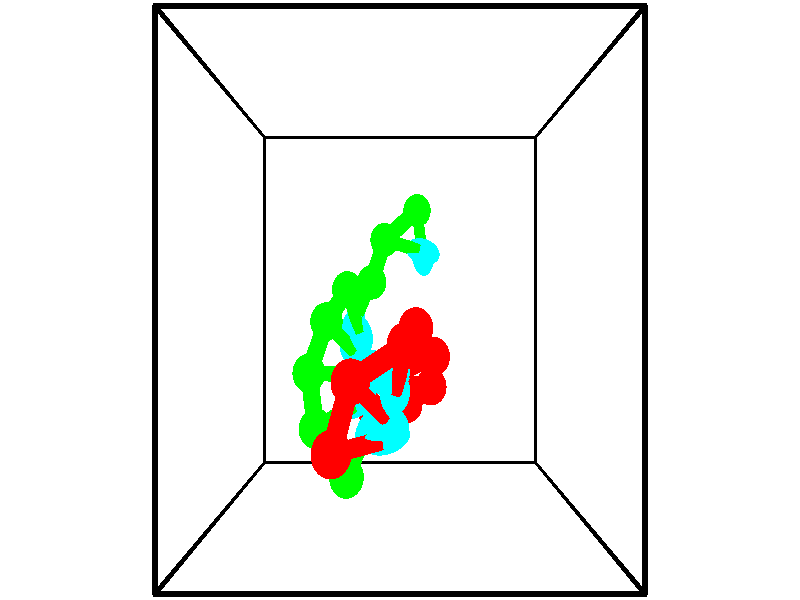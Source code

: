 // switches for output
#declare DRAW_BASES = 1; // possible values are 0, 1; only relevant for DNA ribbons
#declare DRAW_BASES_TYPE = 3; // possible values are 1, 2, 3; only relevant for DNA ribbons
#declare DRAW_FOG = 0; // set to 1 to enable fog

#include "colors.inc"

#include "transforms.inc"
background { rgb <1, 1, 1>}

#default {
   normal{
       ripples 0.25
       frequency 0.20
       turbulence 0.2
       lambda 5
   }
	finish {
		phong 0.1
		phong_size 40.
	}
}

// original window dimensions: 1024x640


// camera settings

camera {
	sky <-0, 1, 0>
	up <-0, 1, 0>
	right 1.6 * <1, 0, 0>
	location <2.5, 2.5, 11.1562>
	look_at <2.5, 2.5, 2.5>
	direction <0, 0, -8.6562>
	angle 67.0682
}


# declare cpy_camera_pos = <2.5, 2.5, 11.1562>;
# if (DRAW_FOG = 1)
fog {
	fog_type 2
	up vnormalize(cpy_camera_pos)
	color rgbt<1,1,1,0.3>
	distance 1e-5
	fog_alt 3e-3
	fog_offset 4
}
# end


// LIGHTS

# declare lum = 6;
global_settings {
	ambient_light rgb lum * <0.05, 0.05, 0.05>
	max_trace_level 15
}# declare cpy_direct_light_amount = 0.25;
light_source
{	1000 * <-1, -1, 1>,
	rgb lum * cpy_direct_light_amount
	parallel
}

light_source
{	1000 * <1, 1, -1>,
	rgb lum * cpy_direct_light_amount
	parallel
}

// strand 0

// nucleotide -1

// particle -1
sphere {
	<1.651325, 0.915096, 3.719909> 0.250000
	pigment { color rgbt <1,0,0,0> }
	no_shadow
}
cylinder {
	<2.040573, 0.994469, 3.673157>,  <2.274122, 1.042092, 3.645105>, 0.100000
	pigment { color rgbt <1,0,0,0> }
	no_shadow
}
cylinder {
	<2.040573, 0.994469, 3.673157>,  <1.651325, 0.915096, 3.719909>, 0.100000
	pigment { color rgbt <1,0,0,0> }
	no_shadow
}

// particle -1
sphere {
	<2.040573, 0.994469, 3.673157> 0.100000
	pigment { color rgbt <1,0,0,0> }
	no_shadow
}
sphere {
	0, 1
	scale<0.080000,0.200000,0.300000>
	matrix <-0.203611, 0.504172, -0.839258,
		-0.107608, 0.840497, 0.531023,
		0.973120, 0.198433, -0.116882,
		2.332509, 1.053998, 3.638092>
	pigment { color rgbt <0,1,1,0> }
	no_shadow
}
cylinder {
	<1.866385, 1.628658, 3.460872>,  <1.651325, 0.915096, 3.719909>, 0.130000
	pigment { color rgbt <1,0,0,0> }
	no_shadow
}

// nucleotide -1

// particle -1
sphere {
	<1.866385, 1.628658, 3.460872> 0.250000
	pigment { color rgbt <1,0,0,0> }
	no_shadow
}
cylinder {
	<2.151688, 1.372459, 3.347008>,  <2.322869, 1.218740, 3.278689>, 0.100000
	pigment { color rgbt <1,0,0,0> }
	no_shadow
}
cylinder {
	<2.151688, 1.372459, 3.347008>,  <1.866385, 1.628658, 3.460872>, 0.100000
	pigment { color rgbt <1,0,0,0> }
	no_shadow
}

// particle -1
sphere {
	<2.151688, 1.372459, 3.347008> 0.100000
	pigment { color rgbt <1,0,0,0> }
	no_shadow
}
sphere {
	0, 1
	scale<0.080000,0.200000,0.300000>
	matrix <0.028830, 0.432599, -0.901125,
		0.700310, 0.634526, 0.327020,
		0.713256, -0.640495, -0.284660,
		2.365664, 1.180311, 3.261610>
	pigment { color rgbt <0,1,1,0> }
	no_shadow
}
cylinder {
	<2.576173, 2.013294, 3.277034>,  <1.866385, 1.628658, 3.460872>, 0.130000
	pigment { color rgbt <1,0,0,0> }
	no_shadow
}

// nucleotide -1

// particle -1
sphere {
	<2.576173, 2.013294, 3.277034> 0.250000
	pigment { color rgbt <1,0,0,0> }
	no_shadow
}
cylinder {
	<2.494484, 1.673256, 3.082867>,  <2.445471, 1.469233, 2.966367>, 0.100000
	pigment { color rgbt <1,0,0,0> }
	no_shadow
}
cylinder {
	<2.494484, 1.673256, 3.082867>,  <2.576173, 2.013294, 3.277034>, 0.100000
	pigment { color rgbt <1,0,0,0> }
	no_shadow
}

// particle -1
sphere {
	<2.494484, 1.673256, 3.082867> 0.100000
	pigment { color rgbt <1,0,0,0> }
	no_shadow
}
sphere {
	0, 1
	scale<0.080000,0.200000,0.300000>
	matrix <-0.067977, 0.506986, -0.859270,
		0.976562, -0.142484, -0.161325,
		-0.204221, -0.850096, -0.485417,
		2.433218, 1.418227, 2.937242>
	pigment { color rgbt <0,1,1,0> }
	no_shadow
}
cylinder {
	<2.725630, 2.164202, 2.516408>,  <2.576173, 2.013294, 3.277034>, 0.130000
	pigment { color rgbt <1,0,0,0> }
	no_shadow
}

// nucleotide -1

// particle -1
sphere {
	<2.725630, 2.164202, 2.516408> 0.250000
	pigment { color rgbt <1,0,0,0> }
	no_shadow
}
cylinder {
	<2.552986, 1.804045, 2.494476>,  <2.449400, 1.587950, 2.481318>, 0.100000
	pigment { color rgbt <1,0,0,0> }
	no_shadow
}
cylinder {
	<2.552986, 1.804045, 2.494476>,  <2.725630, 2.164202, 2.516408>, 0.100000
	pigment { color rgbt <1,0,0,0> }
	no_shadow
}

// particle -1
sphere {
	<2.552986, 1.804045, 2.494476> 0.100000
	pigment { color rgbt <1,0,0,0> }
	no_shadow
}
sphere {
	0, 1
	scale<0.080000,0.200000,0.300000>
	matrix <-0.275014, 0.189231, -0.942634,
		0.859116, -0.391771, -0.329295,
		-0.431609, -0.900393, -0.054829,
		2.423503, 1.533927, 2.478028>
	pigment { color rgbt <0,1,1,0> }
	no_shadow
}
cylinder {
	<3.013584, 1.779886, 1.914079>,  <2.725630, 2.164202, 2.516408>, 0.130000
	pigment { color rgbt <1,0,0,0> }
	no_shadow
}

// nucleotide -1

// particle -1
sphere {
	<3.013584, 1.779886, 1.914079> 0.250000
	pigment { color rgbt <1,0,0,0> }
	no_shadow
}
cylinder {
	<2.651497, 1.624763, 1.983578>,  <2.434245, 1.531690, 2.025277>, 0.100000
	pigment { color rgbt <1,0,0,0> }
	no_shadow
}
cylinder {
	<2.651497, 1.624763, 1.983578>,  <3.013584, 1.779886, 1.914079>, 0.100000
	pigment { color rgbt <1,0,0,0> }
	no_shadow
}

// particle -1
sphere {
	<2.651497, 1.624763, 1.983578> 0.100000
	pigment { color rgbt <1,0,0,0> }
	no_shadow
}
sphere {
	0, 1
	scale<0.080000,0.200000,0.300000>
	matrix <-0.244957, 0.142094, -0.959065,
		0.347244, -0.910722, -0.223622,
		-0.905217, -0.387807, 0.173747,
		2.379931, 1.508422, 2.035702>
	pigment { color rgbt <0,1,1,0> }
	no_shadow
}
cylinder {
	<3.000678, 1.333802, 1.410848>,  <3.013584, 1.779886, 1.914079>, 0.130000
	pigment { color rgbt <1,0,0,0> }
	no_shadow
}

// nucleotide -1

// particle -1
sphere {
	<3.000678, 1.333802, 1.410848> 0.250000
	pigment { color rgbt <1,0,0,0> }
	no_shadow
}
cylinder {
	<2.620979, 1.406883, 1.513260>,  <2.393160, 1.450732, 1.574707>, 0.100000
	pigment { color rgbt <1,0,0,0> }
	no_shadow
}
cylinder {
	<2.620979, 1.406883, 1.513260>,  <3.000678, 1.333802, 1.410848>, 0.100000
	pigment { color rgbt <1,0,0,0> }
	no_shadow
}

// particle -1
sphere {
	<2.620979, 1.406883, 1.513260> 0.100000
	pigment { color rgbt <1,0,0,0> }
	no_shadow
}
sphere {
	0, 1
	scale<0.080000,0.200000,0.300000>
	matrix <-0.204829, 0.258665, -0.944001,
		-0.238698, -0.948531, -0.208114,
		-0.949247, 0.182703, 0.256030,
		2.336205, 1.461694, 1.590069>
	pigment { color rgbt <0,1,1,0> }
	no_shadow
}
cylinder {
	<2.632590, 0.996771, 0.800381>,  <3.000678, 1.333802, 1.410848>, 0.130000
	pigment { color rgbt <1,0,0,0> }
	no_shadow
}

// nucleotide -1

// particle -1
sphere {
	<2.632590, 0.996771, 0.800381> 0.250000
	pigment { color rgbt <1,0,0,0> }
	no_shadow
}
cylinder {
	<2.362740, 1.227087, 0.985138>,  <2.200829, 1.365277, 1.095992>, 0.100000
	pigment { color rgbt <1,0,0,0> }
	no_shadow
}
cylinder {
	<2.362740, 1.227087, 0.985138>,  <2.632590, 0.996771, 0.800381>, 0.100000
	pigment { color rgbt <1,0,0,0> }
	no_shadow
}

// particle -1
sphere {
	<2.362740, 1.227087, 0.985138> 0.100000
	pigment { color rgbt <1,0,0,0> }
	no_shadow
}
sphere {
	0, 1
	scale<0.080000,0.200000,0.300000>
	matrix <-0.285382, 0.373632, -0.882585,
		-0.680762, -0.727230, -0.087742,
		-0.674626, 0.575791, 0.461893,
		2.160352, 1.399824, 1.123706>
	pigment { color rgbt <0,1,1,0> }
	no_shadow
}
cylinder {
	<2.009990, 0.873633, 0.517138>,  <2.632590, 0.996771, 0.800381>, 0.130000
	pigment { color rgbt <1,0,0,0> }
	no_shadow
}

// nucleotide -1

// particle -1
sphere {
	<2.009990, 0.873633, 0.517138> 0.250000
	pigment { color rgbt <1,0,0,0> }
	no_shadow
}
cylinder {
	<2.019951, 1.240665, 0.675846>,  <2.025928, 1.460885, 0.771071>, 0.100000
	pigment { color rgbt <1,0,0,0> }
	no_shadow
}
cylinder {
	<2.019951, 1.240665, 0.675846>,  <2.009990, 0.873633, 0.517138>, 0.100000
	pigment { color rgbt <1,0,0,0> }
	no_shadow
}

// particle -1
sphere {
	<2.019951, 1.240665, 0.675846> 0.100000
	pigment { color rgbt <1,0,0,0> }
	no_shadow
}
sphere {
	0, 1
	scale<0.080000,0.200000,0.300000>
	matrix <-0.243324, 0.390521, -0.887855,
		-0.969625, -0.074434, 0.232994,
		0.024902, 0.917580, 0.396771,
		2.027422, 1.515939, 0.794877>
	pigment { color rgbt <0,1,1,0> }
	no_shadow
}
// strand 1

// nucleotide -1

// particle -1
sphere {
	<2.809510, 3.857638, 0.143097> 0.250000
	pigment { color rgbt <0,1,0,0> }
	no_shadow
}
cylinder {
	<2.870865, 3.464050, 0.106701>,  <2.907677, 3.227898, 0.084863>, 0.100000
	pigment { color rgbt <0,1,0,0> }
	no_shadow
}
cylinder {
	<2.870865, 3.464050, 0.106701>,  <2.809510, 3.857638, 0.143097>, 0.100000
	pigment { color rgbt <0,1,0,0> }
	no_shadow
}

// particle -1
sphere {
	<2.870865, 3.464050, 0.106701> 0.100000
	pigment { color rgbt <0,1,0,0> }
	no_shadow
}
sphere {
	0, 1
	scale<0.080000,0.200000,0.300000>
	matrix <0.179356, -0.062828, 0.981776,
		-0.971753, -0.166910, 0.166844,
		0.153386, -0.983968, -0.090990,
		2.916881, 3.168860, 0.079404>
	pigment { color rgbt <0,1,1,0> }
	no_shadow
}
cylinder {
	<2.226706, 3.385631, 0.480480>,  <2.809510, 3.857638, 0.143097>, 0.130000
	pigment { color rgbt <0,1,0,0> }
	no_shadow
}

// nucleotide -1

// particle -1
sphere {
	<2.226706, 3.385631, 0.480480> 0.250000
	pigment { color rgbt <0,1,0,0> }
	no_shadow
}
cylinder {
	<2.614334, 3.287106, 0.486576>,  <2.846911, 3.227990, 0.490234>, 0.100000
	pigment { color rgbt <0,1,0,0> }
	no_shadow
}
cylinder {
	<2.614334, 3.287106, 0.486576>,  <2.226706, 3.385631, 0.480480>, 0.100000
	pigment { color rgbt <0,1,0,0> }
	no_shadow
}

// particle -1
sphere {
	<2.614334, 3.287106, 0.486576> 0.100000
	pigment { color rgbt <0,1,0,0> }
	no_shadow
}
sphere {
	0, 1
	scale<0.080000,0.200000,0.300000>
	matrix <0.053048, 0.268220, 0.961896,
		-0.241015, -0.931337, 0.272990,
		0.969070, -0.246313, 0.015239,
		2.905055, 3.213212, 0.491148>
	pigment { color rgbt <0,1,1,0> }
	no_shadow
}
cylinder {
	<2.012211, 2.756260, 0.716072>,  <2.226706, 3.385631, 0.480480>, 0.130000
	pigment { color rgbt <0,1,0,0> }
	no_shadow
}

// nucleotide -1

// particle -1
sphere {
	<2.012211, 2.756260, 0.716072> 0.250000
	pigment { color rgbt <0,1,0,0> }
	no_shadow
}
cylinder {
	<1.827530, 2.401741, 0.730545>,  <1.716722, 2.189030, 0.739229>, 0.100000
	pigment { color rgbt <0,1,0,0> }
	no_shadow
}
cylinder {
	<1.827530, 2.401741, 0.730545>,  <2.012211, 2.756260, 0.716072>, 0.100000
	pigment { color rgbt <0,1,0,0> }
	no_shadow
}

// particle -1
sphere {
	<1.827530, 2.401741, 0.730545> 0.100000
	pigment { color rgbt <0,1,0,0> }
	no_shadow
}
sphere {
	0, 1
	scale<0.080000,0.200000,0.300000>
	matrix <0.429868, -0.187880, 0.883128,
		-0.775916, 0.423296, 0.467735,
		-0.461702, -0.886297, 0.036182,
		1.689019, 2.135852, 0.741400>
	pigment { color rgbt <0,1,1,0> }
	no_shadow
}
cylinder {
	<1.642020, 2.642488, 1.301438>,  <2.012211, 2.756260, 0.716072>, 0.130000
	pigment { color rgbt <0,1,0,0> }
	no_shadow
}

// nucleotide -1

// particle -1
sphere {
	<1.642020, 2.642488, 1.301438> 0.250000
	pigment { color rgbt <0,1,0,0> }
	no_shadow
}
cylinder {
	<1.754425, 2.281433, 1.171036>,  <1.821868, 2.064801, 1.092794>, 0.100000
	pigment { color rgbt <0,1,0,0> }
	no_shadow
}
cylinder {
	<1.754425, 2.281433, 1.171036>,  <1.642020, 2.642488, 1.301438>, 0.100000
	pigment { color rgbt <0,1,0,0> }
	no_shadow
}

// particle -1
sphere {
	<1.754425, 2.281433, 1.171036> 0.100000
	pigment { color rgbt <0,1,0,0> }
	no_shadow
}
sphere {
	0, 1
	scale<0.080000,0.200000,0.300000>
	matrix <0.159861, -0.290924, 0.943296,
		-0.946296, -0.317194, 0.062543,
		0.281012, -0.902636, -0.326007,
		1.838729, 2.010642, 1.073234>
	pigment { color rgbt <0,1,1,0> }
	no_shadow
}
cylinder {
	<1.358363, 2.221107, 1.780717>,  <1.642020, 2.642488, 1.301438>, 0.130000
	pigment { color rgbt <0,1,0,0> }
	no_shadow
}

// nucleotide -1

// particle -1
sphere {
	<1.358363, 2.221107, 1.780717> 0.250000
	pigment { color rgbt <0,1,0,0> }
	no_shadow
}
cylinder {
	<1.597717, 1.975197, 1.575199>,  <1.741330, 1.827651, 1.451888>, 0.100000
	pigment { color rgbt <0,1,0,0> }
	no_shadow
}
cylinder {
	<1.597717, 1.975197, 1.575199>,  <1.358363, 2.221107, 1.780717>, 0.100000
	pigment { color rgbt <0,1,0,0> }
	no_shadow
}

// particle -1
sphere {
	<1.597717, 1.975197, 1.575199> 0.100000
	pigment { color rgbt <0,1,0,0> }
	no_shadow
}
sphere {
	0, 1
	scale<0.080000,0.200000,0.300000>
	matrix <0.220045, -0.490515, 0.843193,
		-0.770398, -0.617614, -0.158240,
		0.598387, -0.614775, -0.513795,
		1.777233, 1.790764, 1.421061>
	pigment { color rgbt <0,1,1,0> }
	no_shadow
}
cylinder {
	<1.097183, 1.562718, 1.860367>,  <1.358363, 2.221107, 1.780717>, 0.130000
	pigment { color rgbt <0,1,0,0> }
	no_shadow
}

// nucleotide -1

// particle -1
sphere {
	<1.097183, 1.562718, 1.860367> 0.250000
	pigment { color rgbt <0,1,0,0> }
	no_shadow
}
cylinder {
	<1.489380, 1.543159, 1.784214>,  <1.724698, 1.531425, 1.738522>, 0.100000
	pigment { color rgbt <0,1,0,0> }
	no_shadow
}
cylinder {
	<1.489380, 1.543159, 1.784214>,  <1.097183, 1.562718, 1.860367>, 0.100000
	pigment { color rgbt <0,1,0,0> }
	no_shadow
}

// particle -1
sphere {
	<1.489380, 1.543159, 1.784214> 0.100000
	pigment { color rgbt <0,1,0,0> }
	no_shadow
}
sphere {
	0, 1
	scale<0.080000,0.200000,0.300000>
	matrix <0.121001, -0.613149, 0.780645,
		-0.154902, -0.788452, -0.595271,
		0.980492, -0.048895, -0.190382,
		1.783527, 1.528491, 1.727099>
	pigment { color rgbt <0,1,1,0> }
	no_shadow
}
cylinder {
	<1.244110, 0.904669, 2.167815>,  <1.097183, 1.562718, 1.860367>, 0.130000
	pigment { color rgbt <0,1,0,0> }
	no_shadow
}

// nucleotide -1

// particle -1
sphere {
	<1.244110, 0.904669, 2.167815> 0.250000
	pigment { color rgbt <0,1,0,0> }
	no_shadow
}
cylinder {
	<1.598480, 1.079433, 2.105530>,  <1.811102, 1.184292, 2.068159>, 0.100000
	pigment { color rgbt <0,1,0,0> }
	no_shadow
}
cylinder {
	<1.598480, 1.079433, 2.105530>,  <1.244110, 0.904669, 2.167815>, 0.100000
	pigment { color rgbt <0,1,0,0> }
	no_shadow
}

// particle -1
sphere {
	<1.598480, 1.079433, 2.105530> 0.100000
	pigment { color rgbt <0,1,0,0> }
	no_shadow
}
sphere {
	0, 1
	scale<0.080000,0.200000,0.300000>
	matrix <0.323155, -0.340590, 0.882932,
		0.332728, -0.832531, -0.442927,
		0.885924, 0.436911, -0.155713,
		1.864258, 1.210507, 2.058816>
	pigment { color rgbt <0,1,1,0> }
	no_shadow
}
cylinder {
	<1.723651, 0.354740, 2.395552>,  <1.244110, 0.904669, 2.167815>, 0.130000
	pigment { color rgbt <0,1,0,0> }
	no_shadow
}

// nucleotide -1

// particle -1
sphere {
	<1.723651, 0.354740, 2.395552> 0.250000
	pigment { color rgbt <0,1,0,0> }
	no_shadow
}
cylinder {
	<1.918945, 0.701046, 2.439510>,  <2.036122, 0.908830, 2.465885>, 0.100000
	pigment { color rgbt <0,1,0,0> }
	no_shadow
}
cylinder {
	<1.918945, 0.701046, 2.439510>,  <1.723651, 0.354740, 2.395552>, 0.100000
	pigment { color rgbt <0,1,0,0> }
	no_shadow
}

// particle -1
sphere {
	<1.918945, 0.701046, 2.439510> 0.100000
	pigment { color rgbt <0,1,0,0> }
	no_shadow
}
sphere {
	0, 1
	scale<0.080000,0.200000,0.300000>
	matrix <0.433585, -0.349919, 0.830398,
		0.757384, -0.357781, -0.546225,
		0.488235, 0.865765, 0.109895,
		2.065416, 0.960775, 2.472479>
	pigment { color rgbt <0,1,1,0> }
	no_shadow
}
// box output
cylinder {
	<0.000000, 0.000000, 0.000000>,  <5.000000, 0.000000, 0.000000>, 0.025000
	pigment { color rgbt <0,0,0,0> }
	no_shadow
}
cylinder {
	<0.000000, 0.000000, 0.000000>,  <0.000000, 5.000000, 0.000000>, 0.025000
	pigment { color rgbt <0,0,0,0> }
	no_shadow
}
cylinder {
	<0.000000, 0.000000, 0.000000>,  <0.000000, 0.000000, 5.000000>, 0.025000
	pigment { color rgbt <0,0,0,0> }
	no_shadow
}
cylinder {
	<5.000000, 5.000000, 5.000000>,  <0.000000, 5.000000, 5.000000>, 0.025000
	pigment { color rgbt <0,0,0,0> }
	no_shadow
}
cylinder {
	<5.000000, 5.000000, 5.000000>,  <5.000000, 0.000000, 5.000000>, 0.025000
	pigment { color rgbt <0,0,0,0> }
	no_shadow
}
cylinder {
	<5.000000, 5.000000, 5.000000>,  <5.000000, 5.000000, 0.000000>, 0.025000
	pigment { color rgbt <0,0,0,0> }
	no_shadow
}
cylinder {
	<0.000000, 0.000000, 5.000000>,  <0.000000, 5.000000, 5.000000>, 0.025000
	pigment { color rgbt <0,0,0,0> }
	no_shadow
}
cylinder {
	<0.000000, 0.000000, 5.000000>,  <5.000000, 0.000000, 5.000000>, 0.025000
	pigment { color rgbt <0,0,0,0> }
	no_shadow
}
cylinder {
	<5.000000, 5.000000, 0.000000>,  <0.000000, 5.000000, 0.000000>, 0.025000
	pigment { color rgbt <0,0,0,0> }
	no_shadow
}
cylinder {
	<5.000000, 5.000000, 0.000000>,  <5.000000, 0.000000, 0.000000>, 0.025000
	pigment { color rgbt <0,0,0,0> }
	no_shadow
}
cylinder {
	<5.000000, 0.000000, 5.000000>,  <5.000000, 0.000000, 0.000000>, 0.025000
	pigment { color rgbt <0,0,0,0> }
	no_shadow
}
cylinder {
	<0.000000, 5.000000, 0.000000>,  <0.000000, 5.000000, 5.000000>, 0.025000
	pigment { color rgbt <0,0,0,0> }
	no_shadow
}
// end of box output
